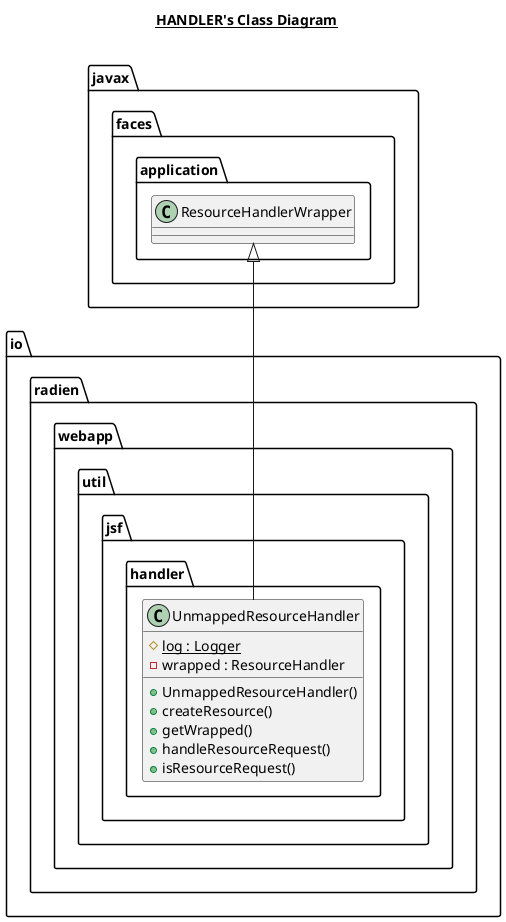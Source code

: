 @startuml

title __HANDLER's Class Diagram__\n

  namespace io.radien.webapp {
    namespace util {
      namespace jsf.handler {
        class io.radien.webapp.util.jsf.handler.UnmappedResourceHandler {
            {static} # log : Logger
            - wrapped : ResourceHandler
            + UnmappedResourceHandler()
            + createResource()
            + getWrapped()
            + handleResourceRequest()
            + isResourceRequest()
        }
      }
    }
  }
  

  io.radien.webapp.util.jsf.handler.UnmappedResourceHandler -up-|> javax.faces.application.ResourceHandlerWrapper







@enduml
